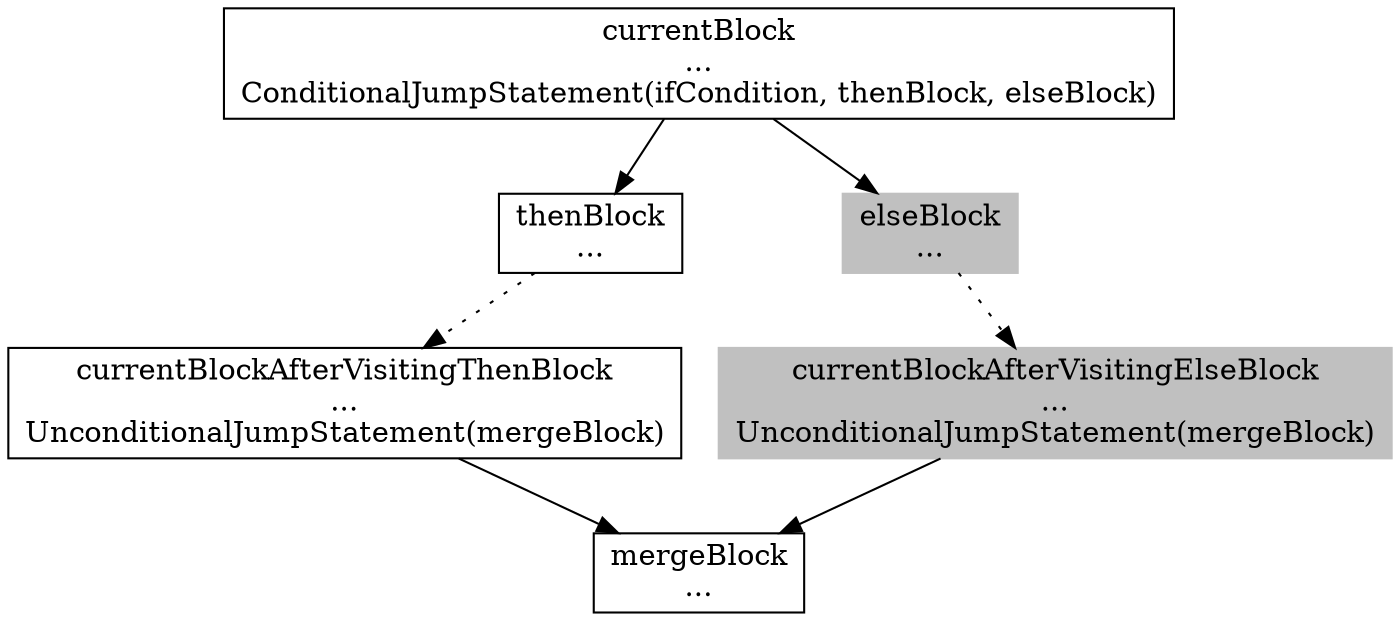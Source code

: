 digraph G {
	node [shape=box]
	currentBlock [label=<currentBlock<BR/>...<BR/>ConditionalJumpStatement(ifCondition, thenBlock, elseBlock)>];
	thenBlock [label=<thenBlock<BR/>...>];
	elseBlock [label=<elseBlock<BR/>...>];
	currentBlockAfterVisitingThenBlock [label=<currentBlockAfterVisitingThenBlock<BR/>...<BR/>UnconditionalJumpStatement(mergeBlock)>];
	currentBlockAfterVisitingElseBlock [label=<currentBlockAfterVisitingElseBlock<BR/>...<BR/>UnconditionalJumpStatement(mergeBlock)>];
	mergeBlock [label=<mergeBlock<BR/>...<BR/>>];
	elseBlock, currentBlockAfterVisitingElseBlock [shape=box,style=filled,color=grey];
	currentBlock -> thenBlock;
	currentBlock -> elseBlock;
	thenBlock -> currentBlockAfterVisitingThenBlock [style=dotted];
	elseBlock -> currentBlockAfterVisitingElseBlock [style=dotted];
	currentBlockAfterVisitingThenBlock -> mergeBlock;
	currentBlockAfterVisitingElseBlock -> mergeBlock;
}
